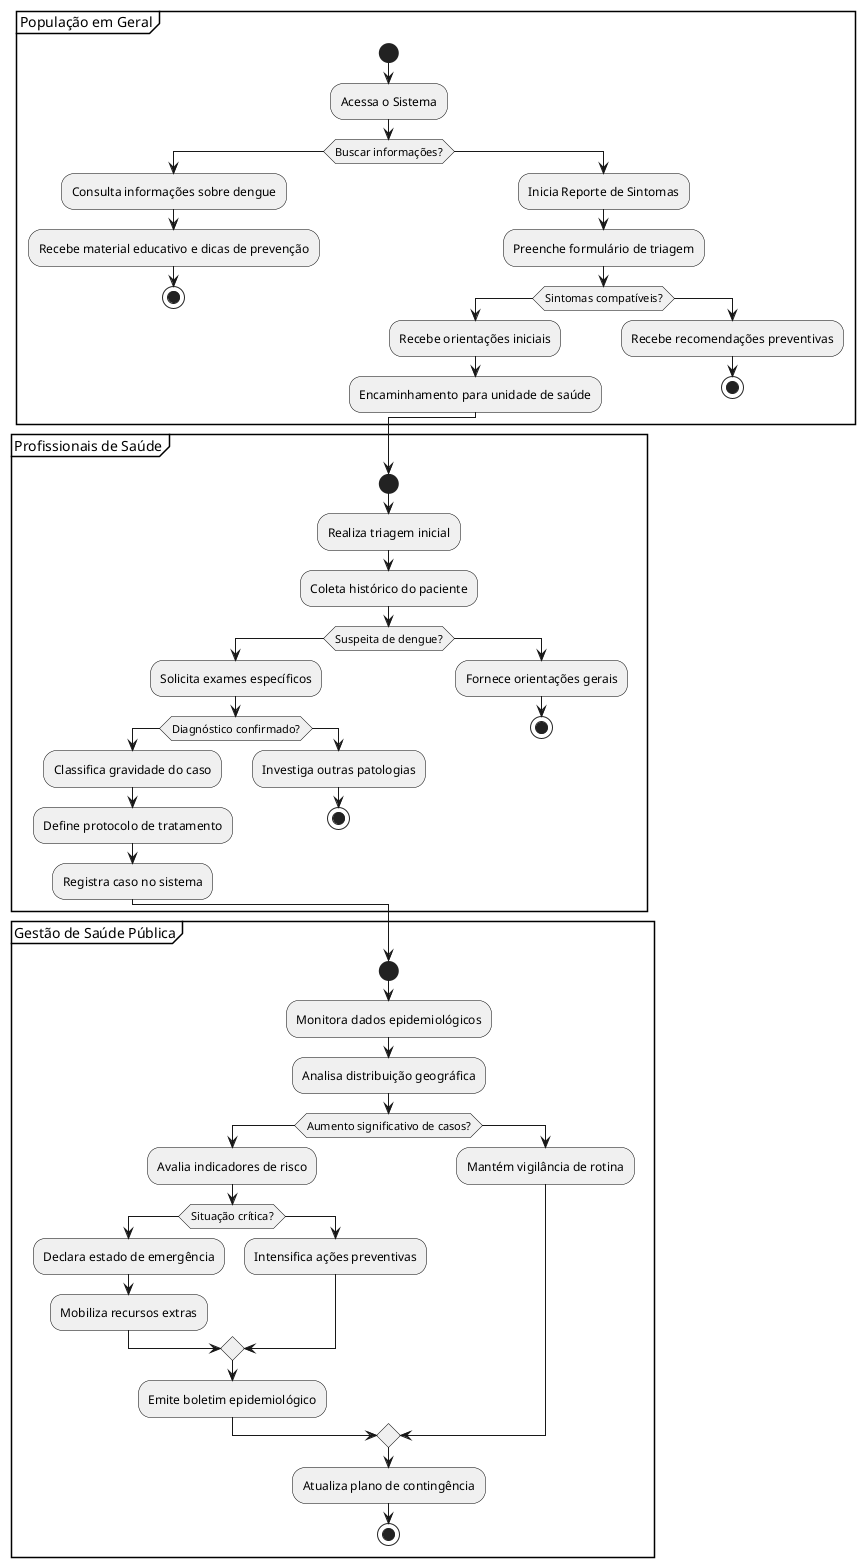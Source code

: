 @startuml

skinparam backgroundColor white
skinparam ActivityBorderColor black
skinparam ActivityBackgroundColor #f0f0f0

partition "População em Geral" {
  start
  :Acessa o Sistema;
  if (Buscar informações?) then
    :Consulta informações sobre dengue;
    :Recebe material educativo e dicas de prevenção;
    stop
  else
    :Inicia Reporte de Sintomas;
    :Preenche formulário de triagem;
    if (Sintomas compatíveis?) then
      :Recebe orientações iniciais;
      :Encaminhamento para unidade de saúde;
    else
      :Recebe recomendações preventivas;
      stop
    endif
  endif
}

partition "Profissionais de Saúde" {
  start
  :Realiza triagem inicial;
  :Coleta histórico do paciente;
  if (Suspeita de dengue?) then
    :Solicita exames específicos;
    if (Diagnóstico confirmado?) then
      :Classifica gravidade do caso;
      :Define protocolo de tratamento;
      :Registra caso no sistema;
      ->[dados] :Notifica vigilância epidemiológica;
    else
      :Investiga outras patologias;
      stop
    endif
  else
    :Fornece orientações gerais;
    stop
  endif
}

partition "Gestão de Saúde Pública" {
  start
  :Monitora dados epidemiológicos;
  :Analisa distribuição geográfica;
  if (Aumento significativo de casos?) then
    :Avalia indicadores de risco;
    if (Situação crítica?) then
      :Declara estado de emergência;
      :Mobiliza recursos extras;
    else
      :Intensifica ações preventivas;
    endif
    :Emite boletim epidemiológico;
  else
    :Mantém vigilância de rotina;
  endif
  :Atualiza plano de contingência;
  stop
}

@enduml